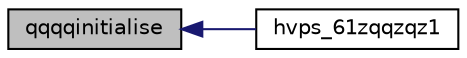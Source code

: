 digraph "qqqqinitialise"
{
  edge [fontname="Helvetica",fontsize="10",labelfontname="Helvetica",labelfontsize="10"];
  node [fontname="Helvetica",fontsize="10",shape=record];
  rankdir="LR";
  Node1714 [label="qqqqinitialise",height=0.2,width=0.4,color="black", fillcolor="grey75", style="filled", fontcolor="black"];
  Node1714 -> Node1715 [dir="back",color="midnightblue",fontsize="10",style="solid",fontname="Helvetica"];
  Node1715 [label="hvps_61zqqzqz1",height=0.2,width=0.4,color="black", fillcolor="white", style="filled",URL="$inszt__hvps_8c.html#af8b4a9f72dbaa4efd60d4e41ad9f7296"];
}
